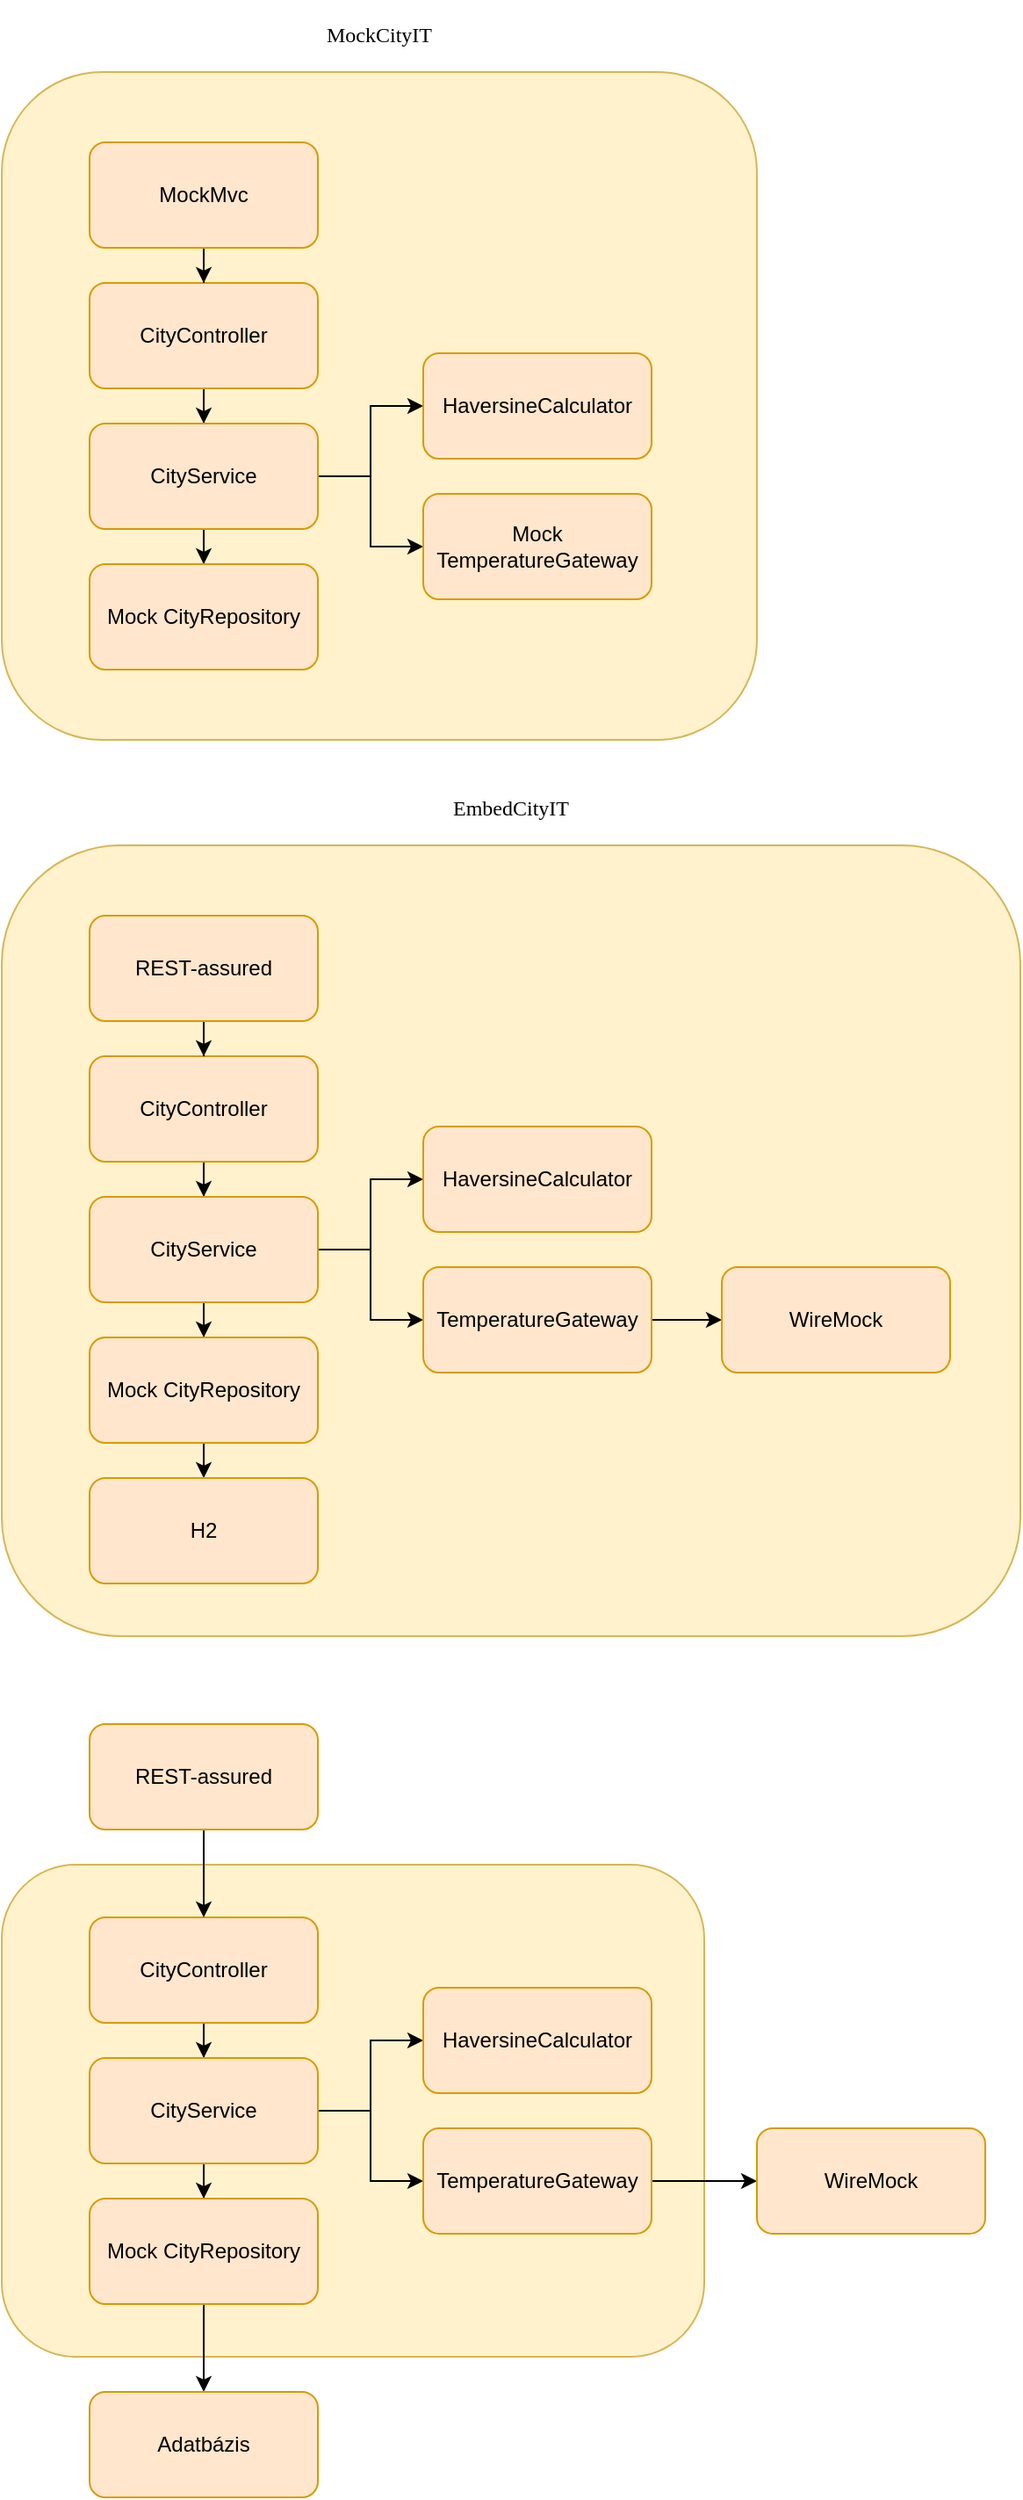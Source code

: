 <mxfile version="12.8.8" type="device"><diagram id="RC-sxnUBC9KYbMjRWJs-" name="Page-1"><mxGraphModel dx="2062" dy="1123" grid="1" gridSize="10" guides="1" tooltips="1" connect="1" arrows="1" fold="1" page="1" pageScale="1" pageWidth="827" pageHeight="1169" math="0" shadow="0"><root><mxCell id="0"/><mxCell id="1" parent="0"/><mxCell id="2LWcaZuCdvzx0M2lrhIG-1" value="&lt;pre style=&quot;background-color: #ffffff ; color: #000000 ; font-family: &amp;#34;consolas&amp;#34; ; font-size: 9 8pt&quot;&gt;MockCityIT&lt;/pre&gt;" style="rounded=1;whiteSpace=wrap;html=1;fillColor=#fff2cc;strokeColor=#d6b656;labelPosition=center;verticalLabelPosition=top;align=center;verticalAlign=bottom;" vertex="1" parent="1"><mxGeometry x="40" y="70" width="430" height="380" as="geometry"/></mxCell><mxCell id="2LWcaZuCdvzx0M2lrhIG-2" style="edgeStyle=orthogonalEdgeStyle;rounded=0;orthogonalLoop=1;jettySize=auto;html=1;exitX=0.5;exitY=1;exitDx=0;exitDy=0;" edge="1" parent="1" source="2LWcaZuCdvzx0M2lrhIG-3" target="2LWcaZuCdvzx0M2lrhIG-7"><mxGeometry relative="1" as="geometry"/></mxCell><mxCell id="2LWcaZuCdvzx0M2lrhIG-3" value="CityController" style="rounded=1;whiteSpace=wrap;html=1;fillColor=#ffe6cc;strokeColor=#d79b00;" vertex="1" parent="1"><mxGeometry x="90" y="190" width="130" height="60" as="geometry"/></mxCell><mxCell id="2LWcaZuCdvzx0M2lrhIG-4" style="edgeStyle=orthogonalEdgeStyle;rounded=0;orthogonalLoop=1;jettySize=auto;html=1;exitX=0.5;exitY=1;exitDx=0;exitDy=0;" edge="1" parent="1" source="2LWcaZuCdvzx0M2lrhIG-7" target="2LWcaZuCdvzx0M2lrhIG-8"><mxGeometry relative="1" as="geometry"/></mxCell><mxCell id="2LWcaZuCdvzx0M2lrhIG-5" style="edgeStyle=orthogonalEdgeStyle;rounded=0;orthogonalLoop=1;jettySize=auto;html=1;exitX=1;exitY=0.5;exitDx=0;exitDy=0;" edge="1" parent="1" source="2LWcaZuCdvzx0M2lrhIG-7" target="2LWcaZuCdvzx0M2lrhIG-9"><mxGeometry relative="1" as="geometry"/></mxCell><mxCell id="2LWcaZuCdvzx0M2lrhIG-6" style="edgeStyle=orthogonalEdgeStyle;rounded=0;orthogonalLoop=1;jettySize=auto;html=1;exitX=1;exitY=0.5;exitDx=0;exitDy=0;" edge="1" parent="1" source="2LWcaZuCdvzx0M2lrhIG-7" target="2LWcaZuCdvzx0M2lrhIG-11"><mxGeometry relative="1" as="geometry"/></mxCell><mxCell id="2LWcaZuCdvzx0M2lrhIG-7" value="CityService " style="rounded=1;whiteSpace=wrap;html=1;fillColor=#ffe6cc;strokeColor=#d79b00;" vertex="1" parent="1"><mxGeometry x="90" y="270" width="130" height="60" as="geometry"/></mxCell><mxCell id="2LWcaZuCdvzx0M2lrhIG-8" value="Mock CityRepository" style="rounded=1;whiteSpace=wrap;html=1;fillColor=#ffe6cc;strokeColor=#d79b00;" vertex="1" parent="1"><mxGeometry x="90" y="350" width="130" height="60" as="geometry"/></mxCell><mxCell id="2LWcaZuCdvzx0M2lrhIG-9" value="HaversineCalculator" style="rounded=1;whiteSpace=wrap;html=1;fillColor=#ffe6cc;strokeColor=#d79b00;" vertex="1" parent="1"><mxGeometry x="280" y="230" width="130" height="60" as="geometry"/></mxCell><mxCell id="2LWcaZuCdvzx0M2lrhIG-11" value="Mock TemperatureGateway" style="rounded=1;whiteSpace=wrap;html=1;fillColor=#ffe6cc;strokeColor=#d79b00;" vertex="1" parent="1"><mxGeometry x="280" y="310" width="130" height="60" as="geometry"/></mxCell><mxCell id="2LWcaZuCdvzx0M2lrhIG-14" style="edgeStyle=orthogonalEdgeStyle;rounded=0;orthogonalLoop=1;jettySize=auto;html=1;exitX=0.5;exitY=1;exitDx=0;exitDy=0;" edge="1" parent="1" source="2LWcaZuCdvzx0M2lrhIG-13" target="2LWcaZuCdvzx0M2lrhIG-3"><mxGeometry relative="1" as="geometry"/></mxCell><mxCell id="2LWcaZuCdvzx0M2lrhIG-13" value="MockMvc" style="rounded=1;whiteSpace=wrap;html=1;fillColor=#ffe6cc;strokeColor=#d79b00;" vertex="1" parent="1"><mxGeometry x="90" y="110" width="130" height="60" as="geometry"/></mxCell><mxCell id="2LWcaZuCdvzx0M2lrhIG-15" value="&lt;pre style=&quot;background-color: #ffffff ; color: #000000 ; font-family: &amp;#34;consolas&amp;#34; ; font-size: 9 8pt&quot;&gt;EmbedCityIT&lt;/pre&gt;" style="rounded=1;whiteSpace=wrap;html=1;fillColor=#fff2cc;strokeColor=#d6b656;labelPosition=center;verticalLabelPosition=top;align=center;verticalAlign=bottom;" vertex="1" parent="1"><mxGeometry x="40" y="510" width="580" height="450" as="geometry"/></mxCell><mxCell id="2LWcaZuCdvzx0M2lrhIG-16" style="edgeStyle=orthogonalEdgeStyle;rounded=0;orthogonalLoop=1;jettySize=auto;html=1;exitX=0.5;exitY=1;exitDx=0;exitDy=0;" edge="1" parent="1" source="2LWcaZuCdvzx0M2lrhIG-17" target="2LWcaZuCdvzx0M2lrhIG-21"><mxGeometry relative="1" as="geometry"/></mxCell><mxCell id="2LWcaZuCdvzx0M2lrhIG-17" value="CityController" style="rounded=1;whiteSpace=wrap;html=1;fillColor=#ffe6cc;strokeColor=#d79b00;" vertex="1" parent="1"><mxGeometry x="90" y="630" width="130" height="60" as="geometry"/></mxCell><mxCell id="2LWcaZuCdvzx0M2lrhIG-18" style="edgeStyle=orthogonalEdgeStyle;rounded=0;orthogonalLoop=1;jettySize=auto;html=1;exitX=0.5;exitY=1;exitDx=0;exitDy=0;" edge="1" parent="1" source="2LWcaZuCdvzx0M2lrhIG-21" target="2LWcaZuCdvzx0M2lrhIG-22"><mxGeometry relative="1" as="geometry"/></mxCell><mxCell id="2LWcaZuCdvzx0M2lrhIG-19" style="edgeStyle=orthogonalEdgeStyle;rounded=0;orthogonalLoop=1;jettySize=auto;html=1;exitX=1;exitY=0.5;exitDx=0;exitDy=0;" edge="1" parent="1" source="2LWcaZuCdvzx0M2lrhIG-21" target="2LWcaZuCdvzx0M2lrhIG-23"><mxGeometry relative="1" as="geometry"/></mxCell><mxCell id="2LWcaZuCdvzx0M2lrhIG-20" style="edgeStyle=orthogonalEdgeStyle;rounded=0;orthogonalLoop=1;jettySize=auto;html=1;exitX=1;exitY=0.5;exitDx=0;exitDy=0;" edge="1" parent="1" source="2LWcaZuCdvzx0M2lrhIG-21" target="2LWcaZuCdvzx0M2lrhIG-24"><mxGeometry relative="1" as="geometry"/></mxCell><mxCell id="2LWcaZuCdvzx0M2lrhIG-21" value="CityService " style="rounded=1;whiteSpace=wrap;html=1;fillColor=#ffe6cc;strokeColor=#d79b00;" vertex="1" parent="1"><mxGeometry x="90" y="710" width="130" height="60" as="geometry"/></mxCell><mxCell id="2LWcaZuCdvzx0M2lrhIG-32" style="edgeStyle=orthogonalEdgeStyle;rounded=0;orthogonalLoop=1;jettySize=auto;html=1;exitX=0.5;exitY=1;exitDx=0;exitDy=0;entryX=0.5;entryY=0;entryDx=0;entryDy=0;" edge="1" parent="1" source="2LWcaZuCdvzx0M2lrhIG-22" target="2LWcaZuCdvzx0M2lrhIG-31"><mxGeometry relative="1" as="geometry"/></mxCell><mxCell id="2LWcaZuCdvzx0M2lrhIG-22" value="Mock CityRepository" style="rounded=1;whiteSpace=wrap;html=1;fillColor=#ffe6cc;strokeColor=#d79b00;" vertex="1" parent="1"><mxGeometry x="90" y="790" width="130" height="60" as="geometry"/></mxCell><mxCell id="2LWcaZuCdvzx0M2lrhIG-23" value="HaversineCalculator" style="rounded=1;whiteSpace=wrap;html=1;fillColor=#ffe6cc;strokeColor=#d79b00;" vertex="1" parent="1"><mxGeometry x="280" y="670" width="130" height="60" as="geometry"/></mxCell><mxCell id="2LWcaZuCdvzx0M2lrhIG-30" style="edgeStyle=orthogonalEdgeStyle;rounded=0;orthogonalLoop=1;jettySize=auto;html=1;exitX=1;exitY=0.5;exitDx=0;exitDy=0;" edge="1" parent="1" source="2LWcaZuCdvzx0M2lrhIG-24" target="2LWcaZuCdvzx0M2lrhIG-28"><mxGeometry relative="1" as="geometry"/></mxCell><mxCell id="2LWcaZuCdvzx0M2lrhIG-24" value="TemperatureGateway" style="rounded=1;whiteSpace=wrap;html=1;fillColor=#ffe6cc;strokeColor=#d79b00;" vertex="1" parent="1"><mxGeometry x="280" y="750" width="130" height="60" as="geometry"/></mxCell><mxCell id="2LWcaZuCdvzx0M2lrhIG-25" style="edgeStyle=orthogonalEdgeStyle;rounded=0;orthogonalLoop=1;jettySize=auto;html=1;exitX=0.5;exitY=1;exitDx=0;exitDy=0;" edge="1" parent="1" source="2LWcaZuCdvzx0M2lrhIG-26" target="2LWcaZuCdvzx0M2lrhIG-17"><mxGeometry relative="1" as="geometry"/></mxCell><mxCell id="2LWcaZuCdvzx0M2lrhIG-26" value="REST-assured" style="rounded=1;whiteSpace=wrap;html=1;fillColor=#ffe6cc;strokeColor=#d79b00;" vertex="1" parent="1"><mxGeometry x="90" y="550" width="130" height="60" as="geometry"/></mxCell><mxCell id="2LWcaZuCdvzx0M2lrhIG-28" value="WireMock" style="rounded=1;whiteSpace=wrap;html=1;fillColor=#ffe6cc;strokeColor=#d79b00;" vertex="1" parent="1"><mxGeometry x="450" y="750" width="130" height="60" as="geometry"/></mxCell><mxCell id="2LWcaZuCdvzx0M2lrhIG-31" value="H2" style="rounded=1;whiteSpace=wrap;html=1;fillColor=#ffe6cc;strokeColor=#d79b00;" vertex="1" parent="1"><mxGeometry x="90" y="870" width="130" height="60" as="geometry"/></mxCell><mxCell id="2LWcaZuCdvzx0M2lrhIG-33" value="" style="rounded=1;whiteSpace=wrap;html=1;fillColor=#fff2cc;strokeColor=#d6b656;labelPosition=center;verticalLabelPosition=top;align=center;verticalAlign=bottom;" vertex="1" parent="1"><mxGeometry x="40" y="1090" width="400" height="280" as="geometry"/></mxCell><mxCell id="2LWcaZuCdvzx0M2lrhIG-34" style="edgeStyle=orthogonalEdgeStyle;rounded=0;orthogonalLoop=1;jettySize=auto;html=1;exitX=0.5;exitY=1;exitDx=0;exitDy=0;" edge="1" parent="1" source="2LWcaZuCdvzx0M2lrhIG-35" target="2LWcaZuCdvzx0M2lrhIG-39"><mxGeometry relative="1" as="geometry"/></mxCell><mxCell id="2LWcaZuCdvzx0M2lrhIG-35" value="CityController" style="rounded=1;whiteSpace=wrap;html=1;fillColor=#ffe6cc;strokeColor=#d79b00;" vertex="1" parent="1"><mxGeometry x="90" y="1120" width="130" height="60" as="geometry"/></mxCell><mxCell id="2LWcaZuCdvzx0M2lrhIG-36" style="edgeStyle=orthogonalEdgeStyle;rounded=0;orthogonalLoop=1;jettySize=auto;html=1;exitX=0.5;exitY=1;exitDx=0;exitDy=0;" edge="1" parent="1" source="2LWcaZuCdvzx0M2lrhIG-39" target="2LWcaZuCdvzx0M2lrhIG-41"><mxGeometry relative="1" as="geometry"/></mxCell><mxCell id="2LWcaZuCdvzx0M2lrhIG-37" style="edgeStyle=orthogonalEdgeStyle;rounded=0;orthogonalLoop=1;jettySize=auto;html=1;exitX=1;exitY=0.5;exitDx=0;exitDy=0;" edge="1" parent="1" source="2LWcaZuCdvzx0M2lrhIG-39" target="2LWcaZuCdvzx0M2lrhIG-42"><mxGeometry relative="1" as="geometry"/></mxCell><mxCell id="2LWcaZuCdvzx0M2lrhIG-38" style="edgeStyle=orthogonalEdgeStyle;rounded=0;orthogonalLoop=1;jettySize=auto;html=1;exitX=1;exitY=0.5;exitDx=0;exitDy=0;" edge="1" parent="1" source="2LWcaZuCdvzx0M2lrhIG-39" target="2LWcaZuCdvzx0M2lrhIG-44"><mxGeometry relative="1" as="geometry"/></mxCell><mxCell id="2LWcaZuCdvzx0M2lrhIG-39" value="CityService " style="rounded=1;whiteSpace=wrap;html=1;fillColor=#ffe6cc;strokeColor=#d79b00;" vertex="1" parent="1"><mxGeometry x="90" y="1200" width="130" height="60" as="geometry"/></mxCell><mxCell id="2LWcaZuCdvzx0M2lrhIG-40" style="edgeStyle=orthogonalEdgeStyle;rounded=0;orthogonalLoop=1;jettySize=auto;html=1;exitX=0.5;exitY=1;exitDx=0;exitDy=0;entryX=0.5;entryY=0;entryDx=0;entryDy=0;" edge="1" parent="1" source="2LWcaZuCdvzx0M2lrhIG-41" target="2LWcaZuCdvzx0M2lrhIG-48"><mxGeometry relative="1" as="geometry"/></mxCell><mxCell id="2LWcaZuCdvzx0M2lrhIG-41" value="Mock CityRepository" style="rounded=1;whiteSpace=wrap;html=1;fillColor=#ffe6cc;strokeColor=#d79b00;" vertex="1" parent="1"><mxGeometry x="90" y="1280" width="130" height="60" as="geometry"/></mxCell><mxCell id="2LWcaZuCdvzx0M2lrhIG-42" value="HaversineCalculator" style="rounded=1;whiteSpace=wrap;html=1;fillColor=#ffe6cc;strokeColor=#d79b00;" vertex="1" parent="1"><mxGeometry x="280" y="1160" width="130" height="60" as="geometry"/></mxCell><mxCell id="2LWcaZuCdvzx0M2lrhIG-43" style="edgeStyle=orthogonalEdgeStyle;rounded=0;orthogonalLoop=1;jettySize=auto;html=1;exitX=1;exitY=0.5;exitDx=0;exitDy=0;" edge="1" parent="1" source="2LWcaZuCdvzx0M2lrhIG-44" target="2LWcaZuCdvzx0M2lrhIG-47"><mxGeometry relative="1" as="geometry"/></mxCell><mxCell id="2LWcaZuCdvzx0M2lrhIG-44" value="TemperatureGateway" style="rounded=1;whiteSpace=wrap;html=1;fillColor=#ffe6cc;strokeColor=#d79b00;" vertex="1" parent="1"><mxGeometry x="280" y="1240" width="130" height="60" as="geometry"/></mxCell><mxCell id="2LWcaZuCdvzx0M2lrhIG-45" style="edgeStyle=orthogonalEdgeStyle;rounded=0;orthogonalLoop=1;jettySize=auto;html=1;exitX=0.5;exitY=1;exitDx=0;exitDy=0;" edge="1" parent="1" source="2LWcaZuCdvzx0M2lrhIG-46" target="2LWcaZuCdvzx0M2lrhIG-35"><mxGeometry relative="1" as="geometry"/></mxCell><mxCell id="2LWcaZuCdvzx0M2lrhIG-46" value="REST-assured" style="rounded=1;whiteSpace=wrap;html=1;fillColor=#ffe6cc;strokeColor=#d79b00;" vertex="1" parent="1"><mxGeometry x="90" y="1010" width="130" height="60" as="geometry"/></mxCell><mxCell id="2LWcaZuCdvzx0M2lrhIG-47" value="WireMock" style="rounded=1;whiteSpace=wrap;html=1;fillColor=#ffe6cc;strokeColor=#d79b00;" vertex="1" parent="1"><mxGeometry x="470" y="1240" width="130" height="60" as="geometry"/></mxCell><mxCell id="2LWcaZuCdvzx0M2lrhIG-48" value="Adatbázis" style="rounded=1;whiteSpace=wrap;html=1;fillColor=#ffe6cc;strokeColor=#d79b00;" vertex="1" parent="1"><mxGeometry x="90" y="1390" width="130" height="60" as="geometry"/></mxCell></root></mxGraphModel></diagram></mxfile>
